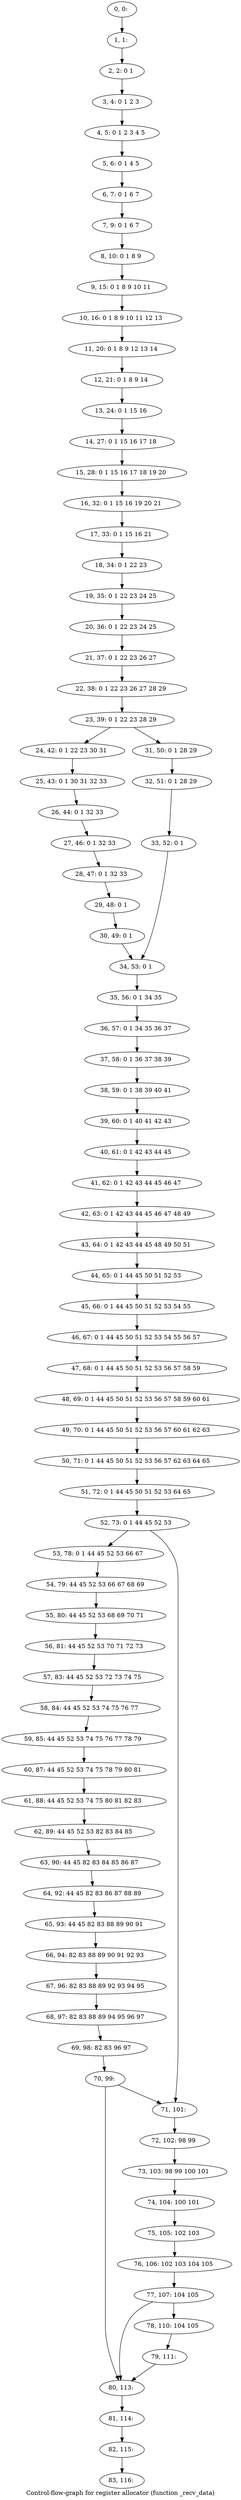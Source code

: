 digraph G {
graph [label="Control-flow-graph for register allocator (function _recv_data)"]
0[label="0, 0: "];
1[label="1, 1: "];
2[label="2, 2: 0 1 "];
3[label="3, 4: 0 1 2 3 "];
4[label="4, 5: 0 1 2 3 4 5 "];
5[label="5, 6: 0 1 4 5 "];
6[label="6, 7: 0 1 6 7 "];
7[label="7, 9: 0 1 6 7 "];
8[label="8, 10: 0 1 8 9 "];
9[label="9, 15: 0 1 8 9 10 11 "];
10[label="10, 16: 0 1 8 9 10 11 12 13 "];
11[label="11, 20: 0 1 8 9 12 13 14 "];
12[label="12, 21: 0 1 8 9 14 "];
13[label="13, 24: 0 1 15 16 "];
14[label="14, 27: 0 1 15 16 17 18 "];
15[label="15, 28: 0 1 15 16 17 18 19 20 "];
16[label="16, 32: 0 1 15 16 19 20 21 "];
17[label="17, 33: 0 1 15 16 21 "];
18[label="18, 34: 0 1 22 23 "];
19[label="19, 35: 0 1 22 23 24 25 "];
20[label="20, 36: 0 1 22 23 24 25 "];
21[label="21, 37: 0 1 22 23 26 27 "];
22[label="22, 38: 0 1 22 23 26 27 28 29 "];
23[label="23, 39: 0 1 22 23 28 29 "];
24[label="24, 42: 0 1 22 23 30 31 "];
25[label="25, 43: 0 1 30 31 32 33 "];
26[label="26, 44: 0 1 32 33 "];
27[label="27, 46: 0 1 32 33 "];
28[label="28, 47: 0 1 32 33 "];
29[label="29, 48: 0 1 "];
30[label="30, 49: 0 1 "];
31[label="31, 50: 0 1 28 29 "];
32[label="32, 51: 0 1 28 29 "];
33[label="33, 52: 0 1 "];
34[label="34, 53: 0 1 "];
35[label="35, 56: 0 1 34 35 "];
36[label="36, 57: 0 1 34 35 36 37 "];
37[label="37, 58: 0 1 36 37 38 39 "];
38[label="38, 59: 0 1 38 39 40 41 "];
39[label="39, 60: 0 1 40 41 42 43 "];
40[label="40, 61: 0 1 42 43 44 45 "];
41[label="41, 62: 0 1 42 43 44 45 46 47 "];
42[label="42, 63: 0 1 42 43 44 45 46 47 48 49 "];
43[label="43, 64: 0 1 42 43 44 45 48 49 50 51 "];
44[label="44, 65: 0 1 44 45 50 51 52 53 "];
45[label="45, 66: 0 1 44 45 50 51 52 53 54 55 "];
46[label="46, 67: 0 1 44 45 50 51 52 53 54 55 56 57 "];
47[label="47, 68: 0 1 44 45 50 51 52 53 56 57 58 59 "];
48[label="48, 69: 0 1 44 45 50 51 52 53 56 57 58 59 60 61 "];
49[label="49, 70: 0 1 44 45 50 51 52 53 56 57 60 61 62 63 "];
50[label="50, 71: 0 1 44 45 50 51 52 53 56 57 62 63 64 65 "];
51[label="51, 72: 0 1 44 45 50 51 52 53 64 65 "];
52[label="52, 73: 0 1 44 45 52 53 "];
53[label="53, 78: 0 1 44 45 52 53 66 67 "];
54[label="54, 79: 44 45 52 53 66 67 68 69 "];
55[label="55, 80: 44 45 52 53 68 69 70 71 "];
56[label="56, 81: 44 45 52 53 70 71 72 73 "];
57[label="57, 83: 44 45 52 53 72 73 74 75 "];
58[label="58, 84: 44 45 52 53 74 75 76 77 "];
59[label="59, 85: 44 45 52 53 74 75 76 77 78 79 "];
60[label="60, 87: 44 45 52 53 74 75 78 79 80 81 "];
61[label="61, 88: 44 45 52 53 74 75 80 81 82 83 "];
62[label="62, 89: 44 45 52 53 82 83 84 85 "];
63[label="63, 90: 44 45 82 83 84 85 86 87 "];
64[label="64, 92: 44 45 82 83 86 87 88 89 "];
65[label="65, 93: 44 45 82 83 88 89 90 91 "];
66[label="66, 94: 82 83 88 89 90 91 92 93 "];
67[label="67, 96: 82 83 88 89 92 93 94 95 "];
68[label="68, 97: 82 83 88 89 94 95 96 97 "];
69[label="69, 98: 82 83 96 97 "];
70[label="70, 99: "];
71[label="71, 101: "];
72[label="72, 102: 98 99 "];
73[label="73, 103: 98 99 100 101 "];
74[label="74, 104: 100 101 "];
75[label="75, 105: 102 103 "];
76[label="76, 106: 102 103 104 105 "];
77[label="77, 107: 104 105 "];
78[label="78, 110: 104 105 "];
79[label="79, 111: "];
80[label="80, 113: "];
81[label="81, 114: "];
82[label="82, 115: "];
83[label="83, 116: "];
0->1 ;
1->2 ;
2->3 ;
3->4 ;
4->5 ;
5->6 ;
6->7 ;
7->8 ;
8->9 ;
9->10 ;
10->11 ;
11->12 ;
12->13 ;
13->14 ;
14->15 ;
15->16 ;
16->17 ;
17->18 ;
18->19 ;
19->20 ;
20->21 ;
21->22 ;
22->23 ;
23->24 ;
23->31 ;
24->25 ;
25->26 ;
26->27 ;
27->28 ;
28->29 ;
29->30 ;
30->34 ;
31->32 ;
32->33 ;
33->34 ;
34->35 ;
35->36 ;
36->37 ;
37->38 ;
38->39 ;
39->40 ;
40->41 ;
41->42 ;
42->43 ;
43->44 ;
44->45 ;
45->46 ;
46->47 ;
47->48 ;
48->49 ;
49->50 ;
50->51 ;
51->52 ;
52->53 ;
52->71 ;
53->54 ;
54->55 ;
55->56 ;
56->57 ;
57->58 ;
58->59 ;
59->60 ;
60->61 ;
61->62 ;
62->63 ;
63->64 ;
64->65 ;
65->66 ;
66->67 ;
67->68 ;
68->69 ;
69->70 ;
70->71 ;
70->80 ;
71->72 ;
72->73 ;
73->74 ;
74->75 ;
75->76 ;
76->77 ;
77->78 ;
77->80 ;
78->79 ;
79->80 ;
80->81 ;
81->82 ;
82->83 ;
}
